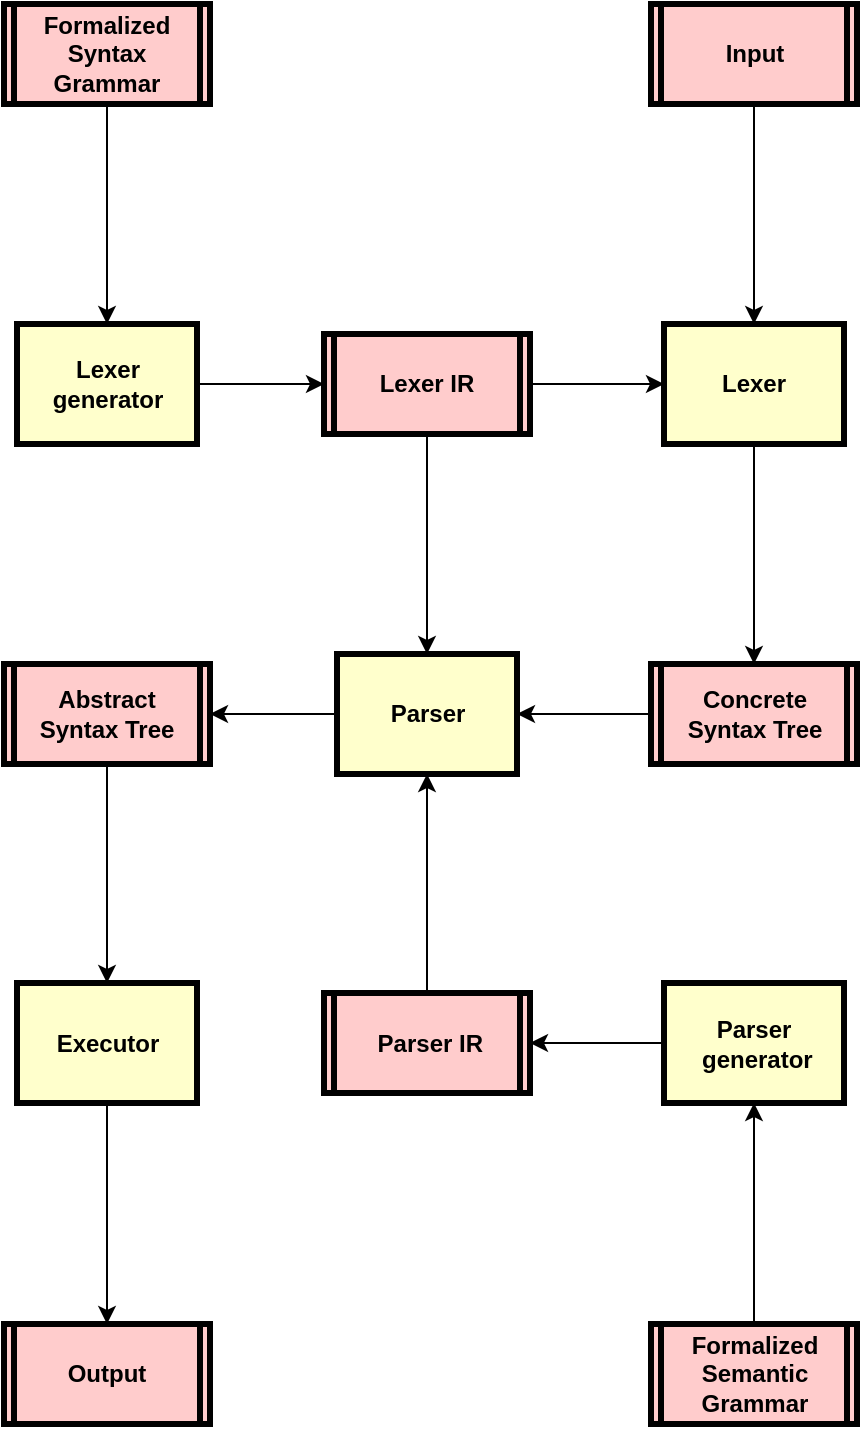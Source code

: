 <mxfile version="13.6.6" type="device"><diagram name="Page-1" id="c7558073-3199-34d8-9f00-42111426c3f3"><mxGraphModel dx="2066" dy="1002" grid="1" gridSize="10" guides="1" tooltips="1" connect="1" arrows="1" fold="1" page="1" pageScale="1" pageWidth="826" pageHeight="1169" background="#ffffff" math="0" shadow="0"><root><mxCell id="0"/><mxCell id="1" parent="0"/><mxCell id="-422ENCibmHEtrlgEcOb-100" value="" style="edgeStyle=orthogonalEdgeStyle;rounded=0;orthogonalLoop=1;jettySize=auto;html=1;" edge="1" parent="1" source="5" target="14"><mxGeometry relative="1" as="geometry"/></mxCell><mxCell id="5" value="Formalized&#10;Syntax&#10;Grammar" style="shape=process;whiteSpace=wrap;align=center;verticalAlign=middle;size=0.048;fontStyle=1;strokeWidth=3;fillColor=#FFCCCC" parent="1" vertex="1"><mxGeometry x="200" y="230" width="103" height="50" as="geometry"/></mxCell><mxCell id="-422ENCibmHEtrlgEcOb-101" value="" style="edgeStyle=orthogonalEdgeStyle;rounded=0;orthogonalLoop=1;jettySize=auto;html=1;" edge="1" parent="1" source="14" target="-422ENCibmHEtrlgEcOb-96"><mxGeometry relative="1" as="geometry"/></mxCell><mxCell id="14" value="Lexer generator" style="whiteSpace=wrap;align=center;verticalAlign=middle;fontStyle=1;strokeWidth=3;fillColor=#FFFFCC" parent="1" vertex="1"><mxGeometry x="206.5" y="390.0" width="90" height="60" as="geometry"/></mxCell><mxCell id="-422ENCibmHEtrlgEcOb-102" value="" style="edgeStyle=orthogonalEdgeStyle;rounded=0;orthogonalLoop=1;jettySize=auto;html=1;" edge="1" parent="1" source="-422ENCibmHEtrlgEcOb-96" target="-422ENCibmHEtrlgEcOb-97"><mxGeometry relative="1" as="geometry"/></mxCell><mxCell id="-422ENCibmHEtrlgEcOb-109" value="" style="edgeStyle=orthogonalEdgeStyle;rounded=0;orthogonalLoop=1;jettySize=auto;html=1;" edge="1" parent="1" source="-422ENCibmHEtrlgEcOb-96" target="-422ENCibmHEtrlgEcOb-106"><mxGeometry relative="1" as="geometry"/></mxCell><mxCell id="-422ENCibmHEtrlgEcOb-96" value="Lexer IR" style="shape=process;whiteSpace=wrap;align=center;verticalAlign=middle;size=0.048;fontStyle=1;strokeWidth=3;fillColor=#FFCCCC" vertex="1" parent="1"><mxGeometry x="360" y="395" width="103" height="50" as="geometry"/></mxCell><mxCell id="-422ENCibmHEtrlgEcOb-105" value="" style="edgeStyle=orthogonalEdgeStyle;rounded=0;orthogonalLoop=1;jettySize=auto;html=1;" edge="1" parent="1" source="-422ENCibmHEtrlgEcOb-97" target="-422ENCibmHEtrlgEcOb-104"><mxGeometry relative="1" as="geometry"/></mxCell><mxCell id="-422ENCibmHEtrlgEcOb-97" value="Lexer" style="whiteSpace=wrap;align=center;verticalAlign=middle;fontStyle=1;strokeWidth=3;fillColor=#FFFFCC" vertex="1" parent="1"><mxGeometry x="530" y="390.0" width="90" height="60" as="geometry"/></mxCell><mxCell id="-422ENCibmHEtrlgEcOb-103" value="" style="edgeStyle=orthogonalEdgeStyle;rounded=0;orthogonalLoop=1;jettySize=auto;html=1;" edge="1" parent="1" source="-422ENCibmHEtrlgEcOb-98" target="-422ENCibmHEtrlgEcOb-97"><mxGeometry relative="1" as="geometry"/></mxCell><mxCell id="-422ENCibmHEtrlgEcOb-98" value="Input" style="shape=process;whiteSpace=wrap;align=center;verticalAlign=middle;size=0.048;fontStyle=1;strokeWidth=3;fillColor=#FFCCCC" vertex="1" parent="1"><mxGeometry x="523.5" y="230" width="103" height="50" as="geometry"/></mxCell><mxCell id="-422ENCibmHEtrlgEcOb-107" value="" style="edgeStyle=orthogonalEdgeStyle;rounded=0;orthogonalLoop=1;jettySize=auto;html=1;" edge="1" parent="1" source="-422ENCibmHEtrlgEcOb-104" target="-422ENCibmHEtrlgEcOb-106"><mxGeometry relative="1" as="geometry"/></mxCell><mxCell id="-422ENCibmHEtrlgEcOb-104" value="Concrete Syntax Tree" style="shape=process;whiteSpace=wrap;align=center;verticalAlign=middle;size=0.048;fontStyle=1;strokeWidth=3;fillColor=#FFCCCC" vertex="1" parent="1"><mxGeometry x="523.5" y="560" width="103" height="50" as="geometry"/></mxCell><mxCell id="-422ENCibmHEtrlgEcOb-112" value="" style="edgeStyle=orthogonalEdgeStyle;rounded=0;orthogonalLoop=1;jettySize=auto;html=1;" edge="1" parent="1" source="-422ENCibmHEtrlgEcOb-106" target="-422ENCibmHEtrlgEcOb-108"><mxGeometry relative="1" as="geometry"/></mxCell><mxCell id="-422ENCibmHEtrlgEcOb-106" value="Parser" style="whiteSpace=wrap;align=center;verticalAlign=middle;fontStyle=1;strokeWidth=3;fillColor=#FFFFCC" vertex="1" parent="1"><mxGeometry x="366.5" y="555.0" width="90" height="60" as="geometry"/></mxCell><mxCell id="-422ENCibmHEtrlgEcOb-123" value="" style="edgeStyle=orthogonalEdgeStyle;rounded=0;orthogonalLoop=1;jettySize=auto;html=1;" edge="1" parent="1" source="-422ENCibmHEtrlgEcOb-108" target="-422ENCibmHEtrlgEcOb-120"><mxGeometry relative="1" as="geometry"/></mxCell><mxCell id="-422ENCibmHEtrlgEcOb-108" value="Abstract&#10;Syntax Tree" style="shape=process;whiteSpace=wrap;align=center;verticalAlign=middle;size=0.048;fontStyle=1;strokeWidth=3;fillColor=#FFCCCC" vertex="1" parent="1"><mxGeometry x="200" y="560" width="103" height="50" as="geometry"/></mxCell><mxCell id="-422ENCibmHEtrlgEcOb-115" value="" style="edgeStyle=orthogonalEdgeStyle;rounded=0;orthogonalLoop=1;jettySize=auto;html=1;" edge="1" parent="1" source="-422ENCibmHEtrlgEcOb-110" target="-422ENCibmHEtrlgEcOb-114"><mxGeometry relative="1" as="geometry"/></mxCell><mxCell id="-422ENCibmHEtrlgEcOb-110" value="Formalized&#10;Semantic&#10;Grammar" style="shape=process;whiteSpace=wrap;align=center;verticalAlign=middle;size=0.048;fontStyle=1;strokeWidth=3;fillColor=#FFCCCC" vertex="1" parent="1"><mxGeometry x="523.5" y="890" width="103" height="50" as="geometry"/></mxCell><mxCell id="-422ENCibmHEtrlgEcOb-117" value="" style="edgeStyle=orthogonalEdgeStyle;rounded=0;orthogonalLoop=1;jettySize=auto;html=1;" edge="1" parent="1" source="-422ENCibmHEtrlgEcOb-113" target="-422ENCibmHEtrlgEcOb-106"><mxGeometry relative="1" as="geometry"/></mxCell><mxCell id="-422ENCibmHEtrlgEcOb-113" value=" Parser IR" style="shape=process;whiteSpace=wrap;align=center;verticalAlign=middle;size=0.048;fontStyle=1;strokeWidth=3;fillColor=#FFCCCC" vertex="1" parent="1"><mxGeometry x="360" y="724.5" width="103" height="50" as="geometry"/></mxCell><mxCell id="-422ENCibmHEtrlgEcOb-116" value="" style="edgeStyle=orthogonalEdgeStyle;rounded=0;orthogonalLoop=1;jettySize=auto;html=1;" edge="1" parent="1" source="-422ENCibmHEtrlgEcOb-114" target="-422ENCibmHEtrlgEcOb-113"><mxGeometry relative="1" as="geometry"/></mxCell><mxCell id="-422ENCibmHEtrlgEcOb-114" value="Parser&#10; generator" style="whiteSpace=wrap;align=center;verticalAlign=middle;fontStyle=1;strokeWidth=3;fillColor=#FFFFCC" vertex="1" parent="1"><mxGeometry x="530" y="719.5" width="90" height="60" as="geometry"/></mxCell><mxCell id="-422ENCibmHEtrlgEcOb-124" value="" style="edgeStyle=orthogonalEdgeStyle;rounded=0;orthogonalLoop=1;jettySize=auto;html=1;" edge="1" parent="1" source="-422ENCibmHEtrlgEcOb-120" target="-422ENCibmHEtrlgEcOb-121"><mxGeometry relative="1" as="geometry"/></mxCell><mxCell id="-422ENCibmHEtrlgEcOb-120" value="Executor" style="whiteSpace=wrap;align=center;verticalAlign=middle;fontStyle=1;strokeWidth=3;fillColor=#FFFFCC" vertex="1" parent="1"><mxGeometry x="206.5" y="719.5" width="90" height="60" as="geometry"/></mxCell><mxCell id="-422ENCibmHEtrlgEcOb-121" value="Output" style="shape=process;whiteSpace=wrap;align=center;verticalAlign=middle;size=0.048;fontStyle=1;strokeWidth=3;fillColor=#FFCCCC" vertex="1" parent="1"><mxGeometry x="200" y="890" width="103" height="50" as="geometry"/></mxCell></root></mxGraphModel></diagram></mxfile>